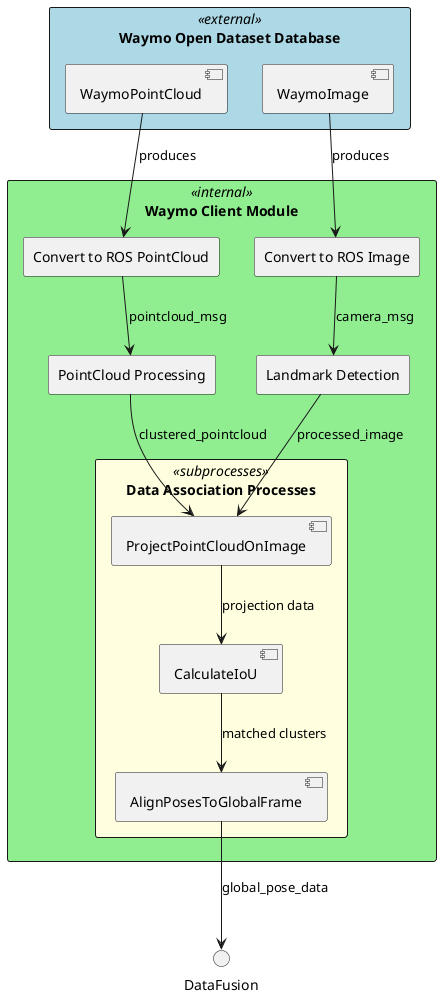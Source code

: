 @startuml
skinparam rectangle {
    BackgroundColor<<external>> LightBlue
    BackgroundColor<<internal>> LightGreen
    BackgroundColor<<subprocesses>> LightYellow
    Padding 20
    MinWidth 300
}

rectangle "Waymo Open Dataset Database" <<external>> {
    [WaymoPointCloud]
    [WaymoImage]
}

rectangle "Waymo Client Module" <<internal>> {
    rectangle "PointCloud Processing" as pointCloudProcessing
    rectangle "Landmark Detection" as landmarkDetection
    rectangle "Convert to ROS Image" as convertToRosImage
    rectangle "Convert to ROS PointCloud" as convertToRosPointCloud

    rectangle "Data Association Processes" <<subprocesses>> {
        [ProjectPointCloudOnImage]
        [CalculateIoU]
        [AlignPosesToGlobalFrame]
    }
}

[WaymoPointCloud] --> convertToRosPointCloud : produces
convertToRosPointCloud --> pointCloudProcessing : pointcloud_msg

[WaymoImage] --> convertToRosImage : produces
convertToRosImage --> landmarkDetection : camera_msg

pointCloudProcessing --> [ProjectPointCloudOnImage] : clustered_pointcloud
landmarkDetection --> [ProjectPointCloudOnImage] : processed_image

[ProjectPointCloudOnImage] --> [CalculateIoU] : projection data
[CalculateIoU] --> [AlignPosesToGlobalFrame] : matched clusters
[AlignPosesToGlobalFrame] --> "DataFusion" : global_pose_data

@enduml
